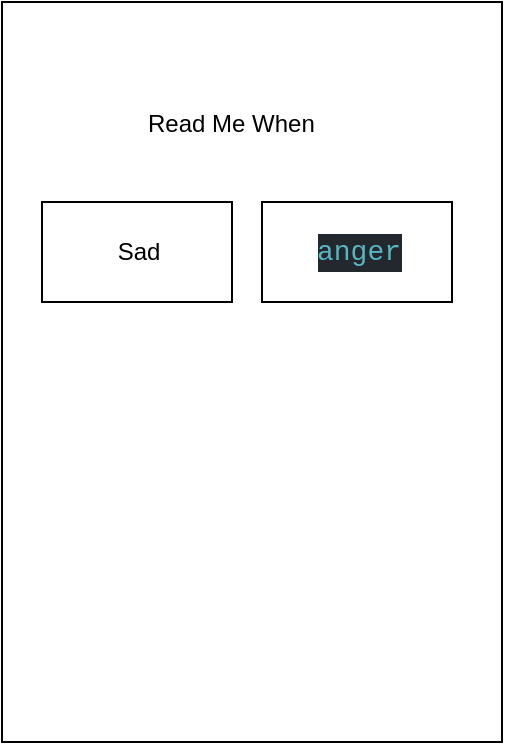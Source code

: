 <mxfile>
    <diagram id="Fli-mvJ1osklwQDHFIN2" name="Page-1">
        <mxGraphModel dx="414" dy="332" grid="1" gridSize="10" guides="1" tooltips="1" connect="1" arrows="1" fold="1" page="1" pageScale="1" pageWidth="850" pageHeight="1100" math="0" shadow="0">
            <root>
                <mxCell id="0"/>
                <mxCell id="1" parent="0"/>
                <mxCell id="2" value="" style="html=1;dashed=0;whitespace=wrap;movable=0;resizable=0;rotatable=0;deletable=0;editable=0;connectable=0;" vertex="1" parent="1">
                    <mxGeometry x="210" y="40" width="250" height="370" as="geometry"/>
                </mxCell>
                <mxCell id="3" value="Sad" style="html=1;dashed=0;whitespace=wrap;" vertex="1" parent="1">
                    <mxGeometry x="230" y="140" width="95" height="50" as="geometry"/>
                </mxCell>
                <mxCell id="4" value="" style="shape=table;startSize=0;container=1;collapsible=1;childLayout=tableLayout;fixedRows=1;rowLines=0;fontStyle=0;align=center;resizeLast=1;strokeColor=none;fillColor=none;collapsible=0;" vertex="1" parent="1">
                    <mxGeometry x="245" y="90" width="180" height="20" as="geometry"/>
                </mxCell>
                <mxCell id="5" value="" style="shape=tableRow;horizontal=0;startSize=0;swimlaneHead=0;swimlaneBody=0;fillColor=none;collapsible=0;dropTarget=0;points=[[0,0.5],[1,0.5]];portConstraint=eastwest;top=0;left=0;right=0;bottom=0;" vertex="1" parent="4">
                    <mxGeometry width="180" height="20" as="geometry"/>
                </mxCell>
                <mxCell id="6" value="" style="shape=partialRectangle;connectable=0;fillColor=none;top=0;left=0;bottom=0;right=0;editable=1;overflow=hidden;" vertex="1" parent="5">
                    <mxGeometry width="30" height="20" as="geometry">
                        <mxRectangle width="30" height="20" as="alternateBounds"/>
                    </mxGeometry>
                </mxCell>
                <mxCell id="7" value="Read Me When" style="shape=partialRectangle;connectable=0;fillColor=none;top=0;left=0;bottom=0;right=0;align=left;spacingLeft=6;overflow=hidden;" vertex="1" parent="5">
                    <mxGeometry x="30" width="150" height="20" as="geometry">
                        <mxRectangle width="150" height="20" as="alternateBounds"/>
                    </mxGeometry>
                </mxCell>
                <mxCell id="8" value="&lt;div style=&quot;color: rgb(171, 178, 191); background-color: rgb(35, 39, 46); font-family: Consolas, &amp;quot;Courier New&amp;quot;, monospace; font-size: 14px; line-height: 19px;&quot;&gt;&lt;span style=&quot;color: #56b6c2;&quot;&gt;anger&lt;/span&gt;&lt;/div&gt;" style="html=1;dashed=0;whitespace=wrap;" vertex="1" parent="1">
                    <mxGeometry x="340" y="140" width="95" height="50" as="geometry"/>
                </mxCell>
            </root>
        </mxGraphModel>
    </diagram>
</mxfile>